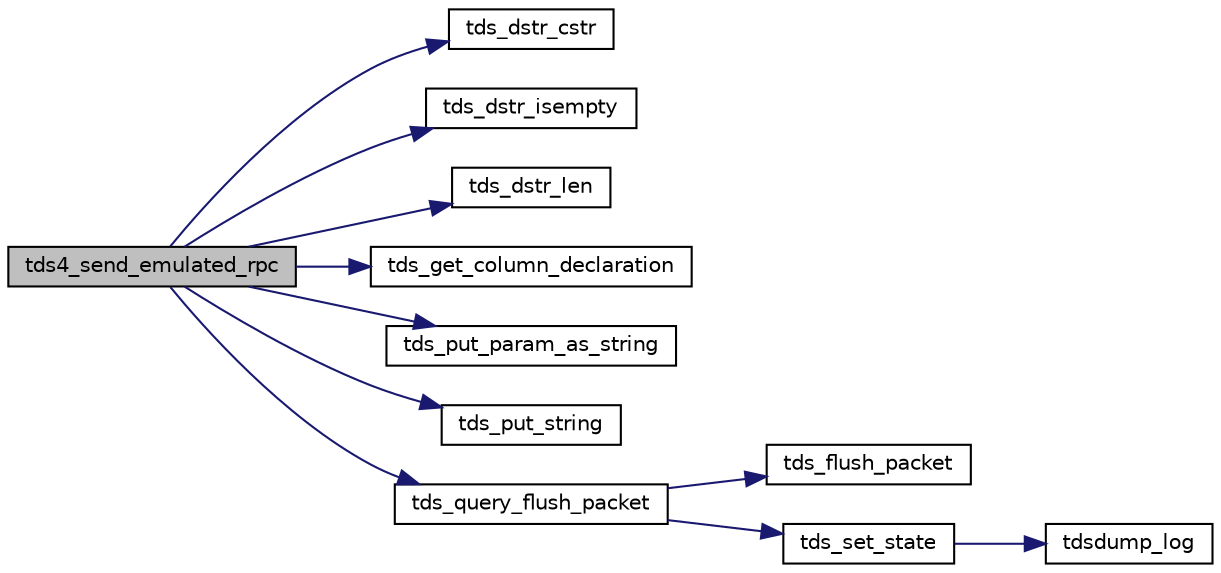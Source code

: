 digraph "tds4_send_emulated_rpc"
{
 // LATEX_PDF_SIZE
  edge [fontname="Helvetica",fontsize="10",labelfontname="Helvetica",labelfontsize="10"];
  node [fontname="Helvetica",fontsize="10",shape=record];
  rankdir="LR";
  Node1 [label="tds4_send_emulated_rpc",height=0.2,width=0.4,color="black", fillcolor="grey75", style="filled", fontcolor="black",tooltip="Send RPC as string query."];
  Node1 -> Node2 [color="midnightblue",fontsize="10",style="solid",fontname="Helvetica"];
  Node2 [label="tds_dstr_cstr",height=0.2,width=0.4,color="black", fillcolor="white", style="filled",URL="$a00566.html#ga5f351a208e7aa13b4cc2d32cac8fc0fa",tooltip="Returns a C version (NUL terminated string) of dstr."];
  Node1 -> Node3 [color="midnightblue",fontsize="10",style="solid",fontname="Helvetica"];
  Node3 [label="tds_dstr_isempty",height=0.2,width=0.4,color="black", fillcolor="white", style="filled",URL="$a00566.html#ga197c6af67f2e7469d06c2aa055917b1e",tooltip="test if string is empty"];
  Node1 -> Node4 [color="midnightblue",fontsize="10",style="solid",fontname="Helvetica"];
  Node4 [label="tds_dstr_len",height=0.2,width=0.4,color="black", fillcolor="white", style="filled",URL="$a00566.html#ga396f139e4f886ac1b224a735138e73dd",tooltip="Returns the length of the string in bytes."];
  Node1 -> Node5 [color="midnightblue",fontsize="10",style="solid",fontname="Helvetica"];
  Node5 [label="tds_get_column_declaration",height=0.2,width=0.4,color="black", fillcolor="white", style="filled",URL="$a00563.html#ga50d62edeb2a432e2dc668263f3f958ff",tooltip="Return declaration for column (like \"varchar(20)\")."];
  Node1 -> Node6 [color="midnightblue",fontsize="10",style="solid",fontname="Helvetica"];
  Node6 [label="tds_put_param_as_string",height=0.2,width=0.4,color="black", fillcolor="white", style="filled",URL="$a00563.html#ga0e2e7230c425e925402d7856ff5b4b18",tooltip="Send a parameter to server."];
  Node1 -> Node7 [color="midnightblue",fontsize="10",style="solid",fontname="Helvetica"];
  Node7 [label="tds_put_string",height=0.2,width=0.4,color="black", fillcolor="white", style="filled",URL="$a00564.html#ga1fcaf8d488cc1390f106ce3ad0bf37b4",tooltip="Output a string to wire automatic translate string to unicode if needed."];
  Node1 -> Node8 [color="midnightblue",fontsize="10",style="solid",fontname="Helvetica"];
  Node8 [label="tds_query_flush_packet",height=0.2,width=0.4,color="black", fillcolor="white", style="filled",URL="$a00563.html#gada27f4cfce925240ad33b71b63ca692d",tooltip="Flush query packet."];
  Node8 -> Node9 [color="midnightblue",fontsize="10",style="solid",fontname="Helvetica"];
  Node9 [label="tds_flush_packet",height=0.2,width=0.4,color="black", fillcolor="white", style="filled",URL="$a00564.html#ga5feb53554e8917a81bbbc332163a61fb",tooltip="Flush packet to server."];
  Node8 -> Node10 [color="midnightblue",fontsize="10",style="solid",fontname="Helvetica"];
  Node10 [label="tds_set_state",height=0.2,width=0.4,color="black", fillcolor="white", style="filled",URL="$a00449.html#a16db200d2281f76fe46fc1cbe37ca9df",tooltip="Set state of TDS connection, with logging and checking."];
  Node10 -> Node11 [color="midnightblue",fontsize="10",style="solid",fontname="Helvetica"];
  Node11 [label="tdsdump_log",height=0.2,width=0.4,color="black", fillcolor="white", style="filled",URL="$a00449.html#ab45c291105027e69836002e1dd586141",tooltip="Write a message to the debug log."];
}
